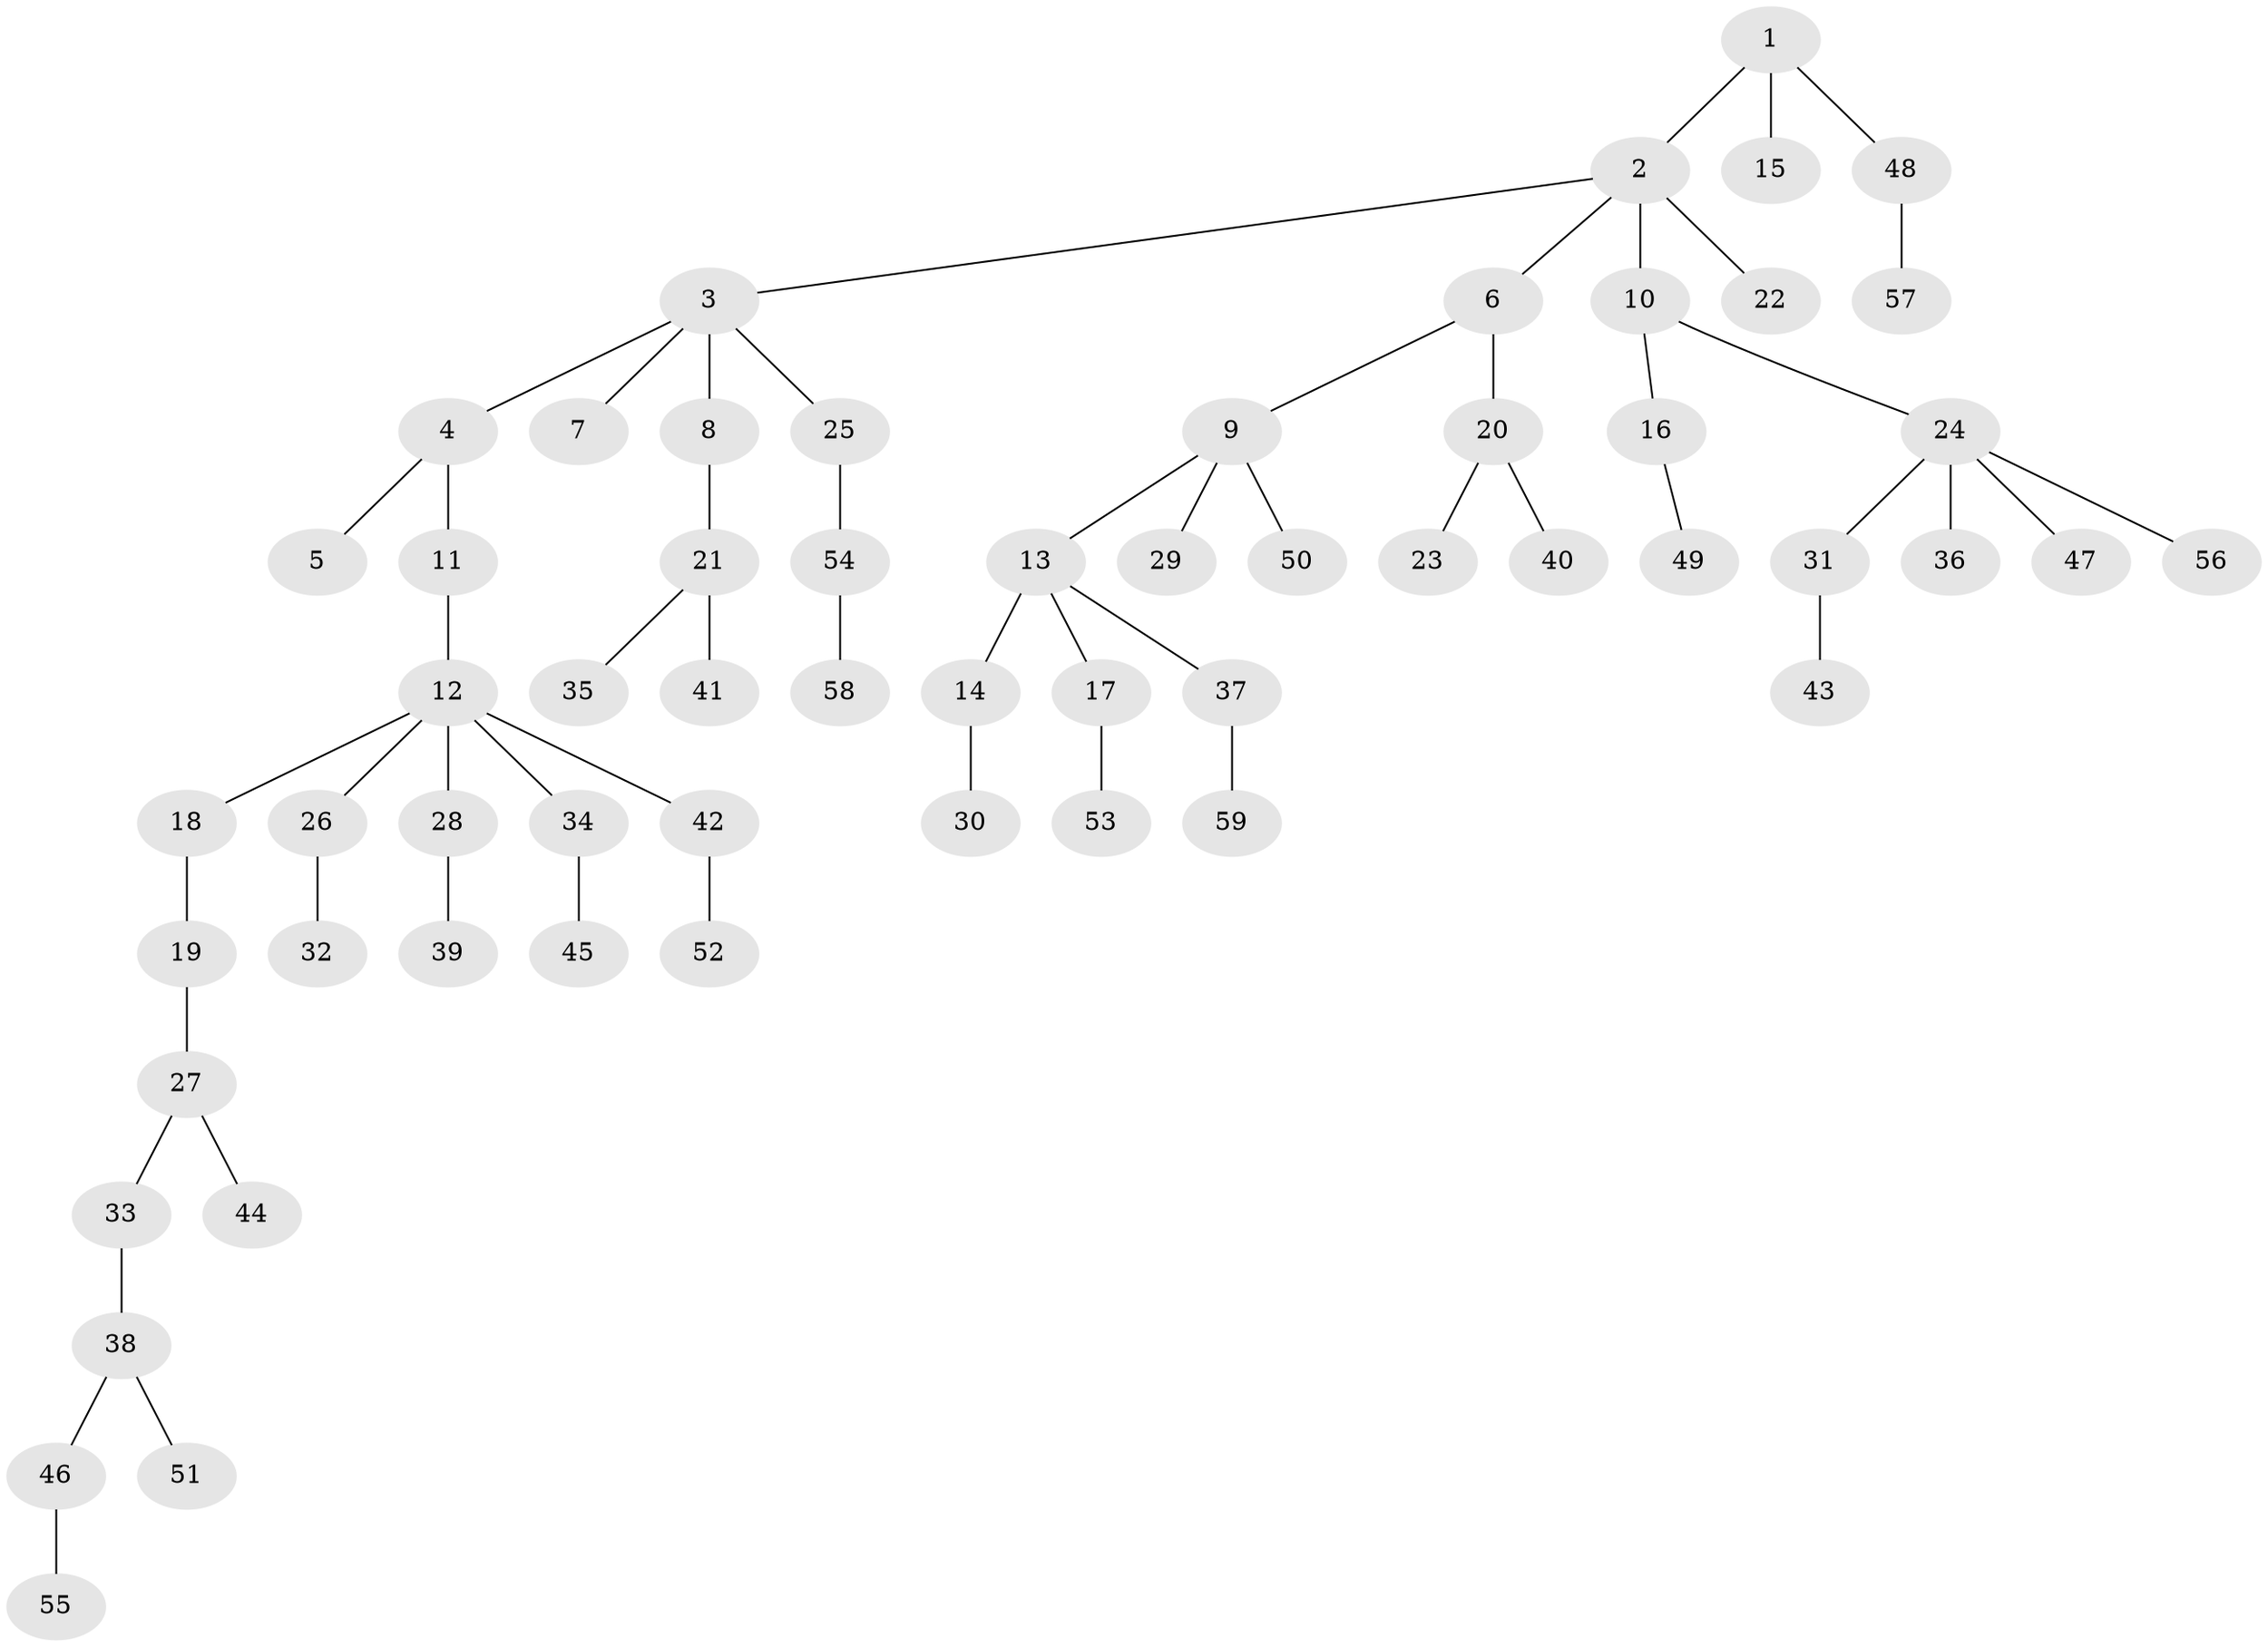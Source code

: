 // coarse degree distribution, {2: 0.2413793103448276, 1: 0.6551724137931034, 8: 0.034482758620689655, 5: 0.034482758620689655, 10: 0.034482758620689655}
// Generated by graph-tools (version 1.1) at 2025/56/03/04/25 21:56:38]
// undirected, 59 vertices, 58 edges
graph export_dot {
graph [start="1"]
  node [color=gray90,style=filled];
  1;
  2;
  3;
  4;
  5;
  6;
  7;
  8;
  9;
  10;
  11;
  12;
  13;
  14;
  15;
  16;
  17;
  18;
  19;
  20;
  21;
  22;
  23;
  24;
  25;
  26;
  27;
  28;
  29;
  30;
  31;
  32;
  33;
  34;
  35;
  36;
  37;
  38;
  39;
  40;
  41;
  42;
  43;
  44;
  45;
  46;
  47;
  48;
  49;
  50;
  51;
  52;
  53;
  54;
  55;
  56;
  57;
  58;
  59;
  1 -- 2;
  1 -- 15;
  1 -- 48;
  2 -- 3;
  2 -- 6;
  2 -- 10;
  2 -- 22;
  3 -- 4;
  3 -- 7;
  3 -- 8;
  3 -- 25;
  4 -- 5;
  4 -- 11;
  6 -- 9;
  6 -- 20;
  8 -- 21;
  9 -- 13;
  9 -- 29;
  9 -- 50;
  10 -- 16;
  10 -- 24;
  11 -- 12;
  12 -- 18;
  12 -- 26;
  12 -- 28;
  12 -- 34;
  12 -- 42;
  13 -- 14;
  13 -- 17;
  13 -- 37;
  14 -- 30;
  16 -- 49;
  17 -- 53;
  18 -- 19;
  19 -- 27;
  20 -- 23;
  20 -- 40;
  21 -- 35;
  21 -- 41;
  24 -- 31;
  24 -- 36;
  24 -- 47;
  24 -- 56;
  25 -- 54;
  26 -- 32;
  27 -- 33;
  27 -- 44;
  28 -- 39;
  31 -- 43;
  33 -- 38;
  34 -- 45;
  37 -- 59;
  38 -- 46;
  38 -- 51;
  42 -- 52;
  46 -- 55;
  48 -- 57;
  54 -- 58;
}
